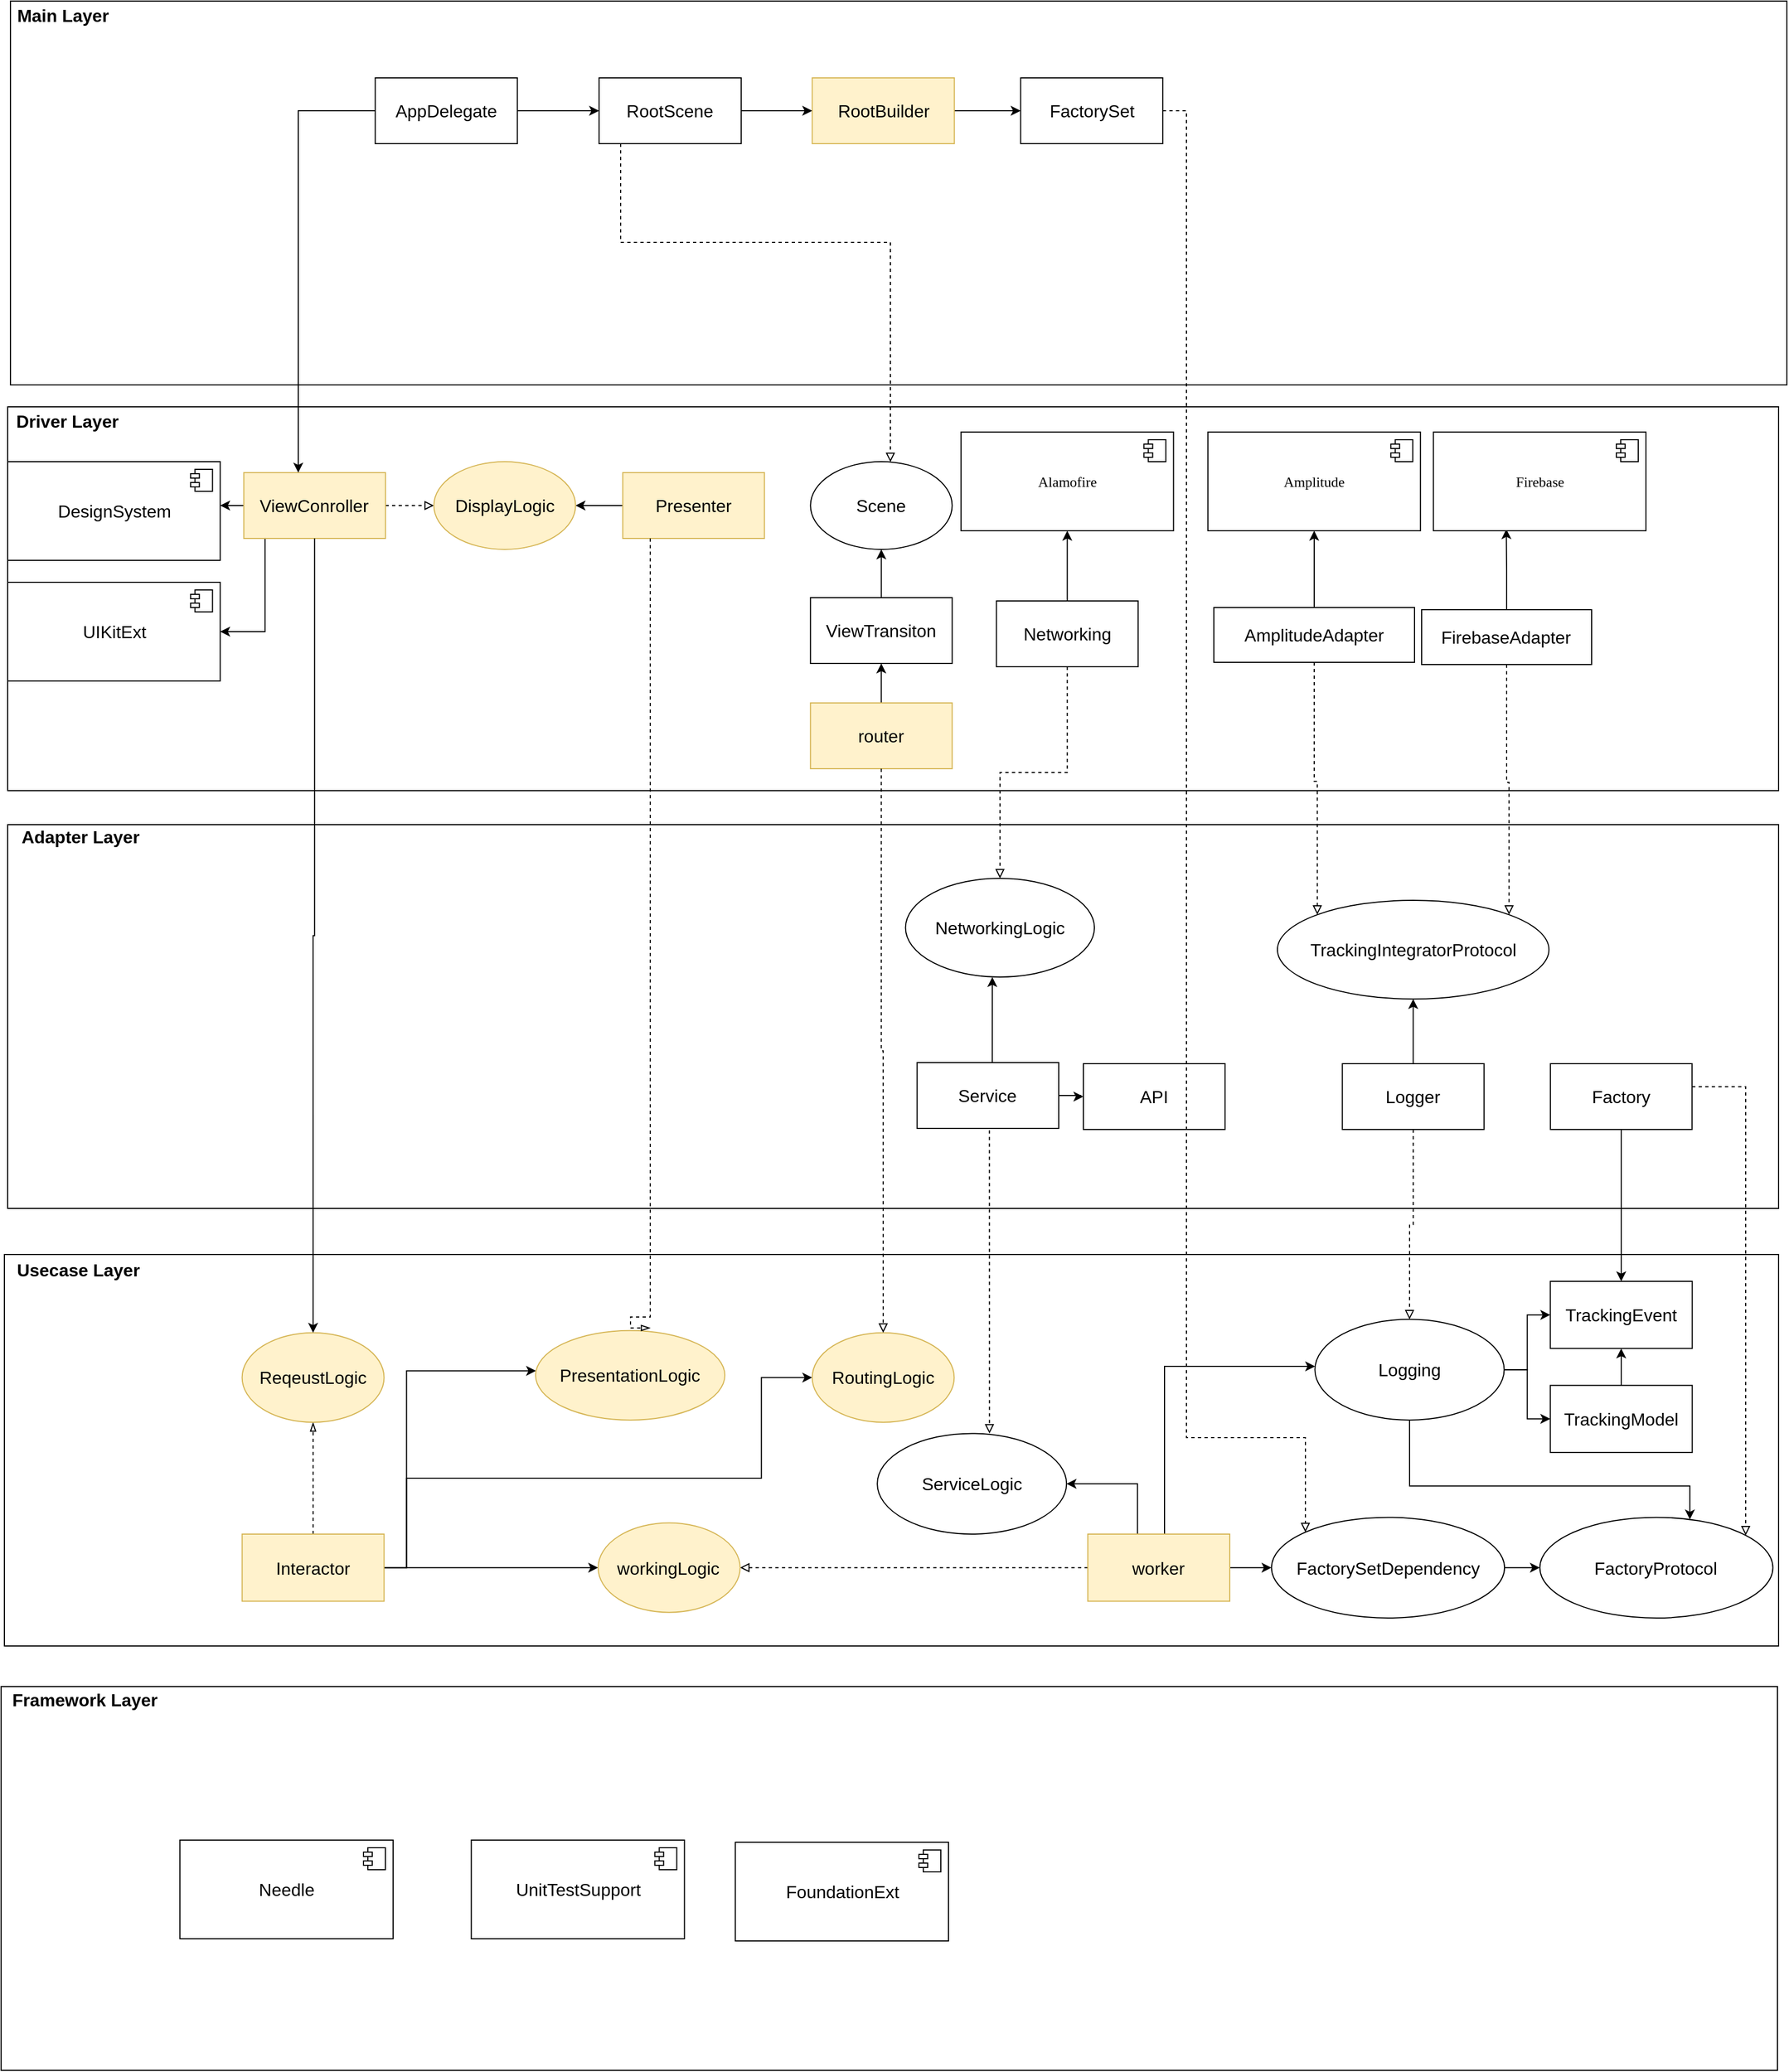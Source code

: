<mxfile version="16.5.6" type="github">
  <diagram id="tFCrA8HCY2bKQqzYrnuj" name="모듈다이어그램">
    <mxGraphModel dx="1554" dy="914" grid="1" gridSize="10" guides="1" tooltips="1" connect="1" arrows="1" fold="1" page="1" pageScale="1" pageWidth="827" pageHeight="1169" math="0" shadow="0">
      <root>
        <mxCell id="0" />
        <mxCell id="1" parent="0" />
        <mxCell id="i3G74NsptF5IXXJmGlSM-5" value="" style="group" vertex="1" connectable="0" parent="1">
          <mxGeometry x="60" y="140" width="1620" height="350" as="geometry" />
        </mxCell>
        <mxCell id="i3G74NsptF5IXXJmGlSM-3" value="" style="whiteSpace=wrap;html=1;" vertex="1" parent="i3G74NsptF5IXXJmGlSM-5">
          <mxGeometry x="7.56" width="1620" height="350" as="geometry" />
        </mxCell>
        <mxCell id="i3G74NsptF5IXXJmGlSM-4" value="Main Layer" style="text;html=1;resizable=0;autosize=1;align=center;verticalAlign=middle;points=[];fillColor=none;strokeColor=none;rounded=0;fontStyle=1;fontSize=16;" vertex="1" parent="i3G74NsptF5IXXJmGlSM-5">
          <mxGeometry x="5.4" y="3" width="100" height="20" as="geometry" />
        </mxCell>
        <mxCell id="i3G74NsptF5IXXJmGlSM-92" style="edgeStyle=orthogonalEdgeStyle;rounded=0;orthogonalLoop=1;jettySize=auto;html=1;fontSize=16;" edge="1" parent="i3G74NsptF5IXXJmGlSM-5" source="i3G74NsptF5IXXJmGlSM-25" target="i3G74NsptF5IXXJmGlSM-90">
          <mxGeometry relative="1" as="geometry" />
        </mxCell>
        <mxCell id="i3G74NsptF5IXXJmGlSM-25" value="AppDelegate" style="rounded=0;whiteSpace=wrap;html=1;fontSize=16;" vertex="1" parent="i3G74NsptF5IXXJmGlSM-5">
          <mxGeometry x="340.2" y="70" width="129.6" height="60" as="geometry" />
        </mxCell>
        <mxCell id="i3G74NsptF5IXXJmGlSM-188" style="edgeStyle=orthogonalEdgeStyle;rounded=0;orthogonalLoop=1;jettySize=auto;html=1;fontSize=16;endArrow=classic;endFill=1;" edge="1" parent="i3G74NsptF5IXXJmGlSM-5" source="i3G74NsptF5IXXJmGlSM-26" target="i3G74NsptF5IXXJmGlSM-187">
          <mxGeometry relative="1" as="geometry" />
        </mxCell>
        <mxCell id="i3G74NsptF5IXXJmGlSM-26" value="RootBuilder" style="rounded=0;whiteSpace=wrap;html=1;fontSize=16;fillColor=#fff2cc;strokeColor=#d6b656;" vertex="1" parent="i3G74NsptF5IXXJmGlSM-5">
          <mxGeometry x="738.72" y="70" width="129.6" height="60" as="geometry" />
        </mxCell>
        <mxCell id="i3G74NsptF5IXXJmGlSM-94" style="edgeStyle=orthogonalEdgeStyle;rounded=0;orthogonalLoop=1;jettySize=auto;html=1;fontSize=16;" edge="1" parent="i3G74NsptF5IXXJmGlSM-5" source="i3G74NsptF5IXXJmGlSM-90" target="i3G74NsptF5IXXJmGlSM-26">
          <mxGeometry relative="1" as="geometry" />
        </mxCell>
        <mxCell id="i3G74NsptF5IXXJmGlSM-90" value="RootScene" style="rounded=0;whiteSpace=wrap;html=1;fontSize=16;" vertex="1" parent="i3G74NsptF5IXXJmGlSM-5">
          <mxGeometry x="544.32" y="70" width="129.6" height="60" as="geometry" />
        </mxCell>
        <mxCell id="i3G74NsptF5IXXJmGlSM-187" value="FactorySet" style="rounded=0;whiteSpace=wrap;html=1;fontSize=16;" vertex="1" parent="i3G74NsptF5IXXJmGlSM-5">
          <mxGeometry x="928.8" y="70" width="129.6" height="60" as="geometry" />
        </mxCell>
        <mxCell id="i3G74NsptF5IXXJmGlSM-6" value="" style="group" vertex="1" connectable="0" parent="1">
          <mxGeometry x="59" y="1677" width="1620" height="350" as="geometry" />
        </mxCell>
        <mxCell id="i3G74NsptF5IXXJmGlSM-7" value="" style="whiteSpace=wrap;html=1;" vertex="1" parent="i3G74NsptF5IXXJmGlSM-6">
          <mxGeometry width="1620" height="350" as="geometry" />
        </mxCell>
        <mxCell id="i3G74NsptF5IXXJmGlSM-8" value="&lt;b&gt;&lt;font style=&quot;font-size: 16px&quot;&gt;Framework Layer&lt;/font&gt;&lt;/b&gt;" style="text;html=1;resizable=0;autosize=1;align=center;verticalAlign=middle;points=[];fillColor=none;strokeColor=none;rounded=0;" vertex="1" parent="i3G74NsptF5IXXJmGlSM-6">
          <mxGeometry x="1.08" y="2" width="150" height="20" as="geometry" />
        </mxCell>
        <mxCell id="i3G74NsptF5IXXJmGlSM-39" value="Needle" style="html=1;dropTarget=0;fontSize=16;" vertex="1" parent="i3G74NsptF5IXXJmGlSM-6">
          <mxGeometry x="163.08" y="140" width="194.4" height="90" as="geometry" />
        </mxCell>
        <mxCell id="i3G74NsptF5IXXJmGlSM-40" value="" style="shape=module;jettyWidth=8;jettyHeight=4;fontSize=16;" vertex="1" parent="i3G74NsptF5IXXJmGlSM-39">
          <mxGeometry x="1" width="20" height="20" relative="1" as="geometry">
            <mxPoint x="-27" y="7" as="offset" />
          </mxGeometry>
        </mxCell>
        <mxCell id="i3G74NsptF5IXXJmGlSM-41" value="UnitTestSupport" style="html=1;dropTarget=0;fontSize=16;" vertex="1" parent="i3G74NsptF5IXXJmGlSM-6">
          <mxGeometry x="428.8" y="140" width="194.4" height="90" as="geometry" />
        </mxCell>
        <mxCell id="i3G74NsptF5IXXJmGlSM-42" value="" style="shape=module;jettyWidth=8;jettyHeight=4;fontSize=16;" vertex="1" parent="i3G74NsptF5IXXJmGlSM-41">
          <mxGeometry x="1" width="20" height="20" relative="1" as="geometry">
            <mxPoint x="-27" y="7" as="offset" />
          </mxGeometry>
        </mxCell>
        <mxCell id="i3G74NsptF5IXXJmGlSM-51" value="FoundationExt" style="html=1;dropTarget=0;fontSize=16;" vertex="1" parent="i3G74NsptF5IXXJmGlSM-6">
          <mxGeometry x="669.6" y="142" width="194.4" height="90" as="geometry" />
        </mxCell>
        <mxCell id="i3G74NsptF5IXXJmGlSM-52" value="" style="shape=module;jettyWidth=8;jettyHeight=4;fontSize=16;" vertex="1" parent="i3G74NsptF5IXXJmGlSM-51">
          <mxGeometry x="1" width="20" height="20" relative="1" as="geometry">
            <mxPoint x="-27" y="7" as="offset" />
          </mxGeometry>
        </mxCell>
        <mxCell id="i3G74NsptF5IXXJmGlSM-12" value="" style="group" vertex="1" connectable="0" parent="1">
          <mxGeometry x="65" y="510" width="1615" height="350" as="geometry" />
        </mxCell>
        <mxCell id="i3G74NsptF5IXXJmGlSM-13" value="" style="whiteSpace=wrap;html=1;" vertex="1" parent="i3G74NsptF5IXXJmGlSM-12">
          <mxGeometry width="1615" height="350" as="geometry" />
        </mxCell>
        <mxCell id="i3G74NsptF5IXXJmGlSM-14" value="Driver Layer" style="text;html=1;resizable=0;autosize=1;align=center;verticalAlign=middle;points=[];fillColor=none;strokeColor=none;rounded=0;fontStyle=1;fontSize=16;" vertex="1" parent="i3G74NsptF5IXXJmGlSM-12">
          <mxGeometry x="-1.077" y="3" width="110" height="20" as="geometry" />
        </mxCell>
        <mxCell id="i3G74NsptF5IXXJmGlSM-96" style="edgeStyle=orthogonalEdgeStyle;rounded=0;orthogonalLoop=1;jettySize=auto;html=1;fontSize=16;dashed=1;endArrow=block;endFill=0;" edge="1" parent="i3G74NsptF5IXXJmGlSM-12" source="i3G74NsptF5IXXJmGlSM-27" target="i3G74NsptF5IXXJmGlSM-37">
          <mxGeometry relative="1" as="geometry" />
        </mxCell>
        <mxCell id="i3G74NsptF5IXXJmGlSM-103" style="edgeStyle=orthogonalEdgeStyle;rounded=0;orthogonalLoop=1;jettySize=auto;html=1;fontSize=16;endArrow=classic;endFill=1;" edge="1" parent="i3G74NsptF5IXXJmGlSM-12" source="i3G74NsptF5IXXJmGlSM-27" target="i3G74NsptF5IXXJmGlSM-53">
          <mxGeometry relative="1" as="geometry">
            <Array as="points">
              <mxPoint x="204.567" y="90" />
              <mxPoint x="204.567" y="90" />
            </Array>
          </mxGeometry>
        </mxCell>
        <mxCell id="i3G74NsptF5IXXJmGlSM-104" style="edgeStyle=orthogonalEdgeStyle;rounded=0;orthogonalLoop=1;jettySize=auto;html=1;exitX=0.75;exitY=1;exitDx=0;exitDy=0;entryX=1;entryY=0.5;entryDx=0;entryDy=0;fontSize=16;endArrow=classic;endFill=1;" edge="1" parent="i3G74NsptF5IXXJmGlSM-12" source="i3G74NsptF5IXXJmGlSM-27" target="i3G74NsptF5IXXJmGlSM-88">
          <mxGeometry relative="1" as="geometry">
            <Array as="points">
              <mxPoint x="234.713" y="120" />
              <mxPoint x="234.713" y="205" />
            </Array>
          </mxGeometry>
        </mxCell>
        <mxCell id="i3G74NsptF5IXXJmGlSM-27" value="ViewConroller" style="rounded=0;whiteSpace=wrap;html=1;fontSize=16;fillColor=#fff2cc;strokeColor=#d6b656;" vertex="1" parent="i3G74NsptF5IXXJmGlSM-12">
          <mxGeometry x="215.333" y="60" width="129.2" height="60" as="geometry" />
        </mxCell>
        <mxCell id="i3G74NsptF5IXXJmGlSM-98" style="edgeStyle=orthogonalEdgeStyle;rounded=0;orthogonalLoop=1;jettySize=auto;html=1;fontSize=16;endArrow=classic;endFill=1;" edge="1" parent="i3G74NsptF5IXXJmGlSM-12" source="i3G74NsptF5IXXJmGlSM-28" target="i3G74NsptF5IXXJmGlSM-37">
          <mxGeometry relative="1" as="geometry" />
        </mxCell>
        <mxCell id="i3G74NsptF5IXXJmGlSM-28" value="Presenter" style="rounded=0;whiteSpace=wrap;html=1;fontSize=16;fillColor=#fff2cc;strokeColor=#d6b656;" vertex="1" parent="i3G74NsptF5IXXJmGlSM-12">
          <mxGeometry x="560.943" y="60" width="129.2" height="60" as="geometry" />
        </mxCell>
        <mxCell id="i3G74NsptF5IXXJmGlSM-101" style="edgeStyle=orthogonalEdgeStyle;rounded=0;orthogonalLoop=1;jettySize=auto;html=1;fontSize=16;endArrow=classic;endFill=1;" edge="1" parent="i3G74NsptF5IXXJmGlSM-12" source="i3G74NsptF5IXXJmGlSM-29" target="i3G74NsptF5IXXJmGlSM-30">
          <mxGeometry relative="1" as="geometry" />
        </mxCell>
        <mxCell id="i3G74NsptF5IXXJmGlSM-29" value="router" style="rounded=0;whiteSpace=wrap;html=1;fontSize=16;fillColor=#fff2cc;strokeColor=#d6b656;" vertex="1" parent="i3G74NsptF5IXXJmGlSM-12">
          <mxGeometry x="732.133" y="270" width="129.2" height="60" as="geometry" />
        </mxCell>
        <mxCell id="i3G74NsptF5IXXJmGlSM-102" style="edgeStyle=orthogonalEdgeStyle;rounded=0;orthogonalLoop=1;jettySize=auto;html=1;fontSize=16;endArrow=classic;endFill=1;" edge="1" parent="i3G74NsptF5IXXJmGlSM-12" source="i3G74NsptF5IXXJmGlSM-30" target="i3G74NsptF5IXXJmGlSM-31">
          <mxGeometry relative="1" as="geometry" />
        </mxCell>
        <mxCell id="i3G74NsptF5IXXJmGlSM-30" value="ViewTransiton" style="rounded=0;whiteSpace=wrap;html=1;fontSize=16;" vertex="1" parent="i3G74NsptF5IXXJmGlSM-12">
          <mxGeometry x="732.133" y="174" width="129.2" height="60" as="geometry" />
        </mxCell>
        <mxCell id="i3G74NsptF5IXXJmGlSM-31" value="Scene" style="ellipse;whiteSpace=wrap;html=1;fontSize=16;" vertex="1" parent="i3G74NsptF5IXXJmGlSM-12">
          <mxGeometry x="732.133" y="50" width="129.2" height="80" as="geometry" />
        </mxCell>
        <mxCell id="i3G74NsptF5IXXJmGlSM-37" value="DisplayLogic" style="ellipse;whiteSpace=wrap;html=1;fontSize=16;fillColor=#fff2cc;strokeColor=#d6b656;" vertex="1" parent="i3G74NsptF5IXXJmGlSM-12">
          <mxGeometry x="388.677" y="50" width="129.2" height="80" as="geometry" />
        </mxCell>
        <mxCell id="i3G74NsptF5IXXJmGlSM-53" value="DesignSystem" style="html=1;dropTarget=0;fontSize=16;" vertex="1" parent="i3G74NsptF5IXXJmGlSM-12">
          <mxGeometry y="50" width="193.8" height="90" as="geometry" />
        </mxCell>
        <mxCell id="i3G74NsptF5IXXJmGlSM-54" value="" style="shape=module;jettyWidth=8;jettyHeight=4;fontSize=16;" vertex="1" parent="i3G74NsptF5IXXJmGlSM-53">
          <mxGeometry x="1" width="20" height="20" relative="1" as="geometry">
            <mxPoint x="-27" y="7" as="offset" />
          </mxGeometry>
        </mxCell>
        <mxCell id="i3G74NsptF5IXXJmGlSM-145" value="" style="edgeStyle=orthogonalEdgeStyle;rounded=0;orthogonalLoop=1;jettySize=auto;html=1;fontSize=16;endArrow=classic;endFill=1;" edge="1" parent="i3G74NsptF5IXXJmGlSM-12" source="i3G74NsptF5IXXJmGlSM-55" target="i3G74NsptF5IXXJmGlSM-140">
          <mxGeometry relative="1" as="geometry" />
        </mxCell>
        <mxCell id="i3G74NsptF5IXXJmGlSM-55" value="AmplitudeAdapter" style="rounded=0;whiteSpace=wrap;html=1;fontSize=16;" vertex="1" parent="i3G74NsptF5IXXJmGlSM-12">
          <mxGeometry x="1099.97" y="183" width="183.033" height="50" as="geometry" />
        </mxCell>
        <mxCell id="i3G74NsptF5IXXJmGlSM-148" style="edgeStyle=orthogonalEdgeStyle;rounded=0;orthogonalLoop=1;jettySize=auto;html=1;entryX=0.343;entryY=0.984;entryDx=0;entryDy=0;entryPerimeter=0;fontSize=16;endArrow=classic;endFill=1;" edge="1" parent="i3G74NsptF5IXXJmGlSM-12" source="i3G74NsptF5IXXJmGlSM-56" target="i3G74NsptF5IXXJmGlSM-142">
          <mxGeometry relative="1" as="geometry" />
        </mxCell>
        <mxCell id="i3G74NsptF5IXXJmGlSM-56" value="FirebaseAdapter" style="rounded=0;whiteSpace=wrap;html=1;fontSize=16;" vertex="1" parent="i3G74NsptF5IXXJmGlSM-12">
          <mxGeometry x="1289.463" y="185" width="155.04" height="50" as="geometry" />
        </mxCell>
        <mxCell id="i3G74NsptF5IXXJmGlSM-88" value="UIKitExt" style="html=1;dropTarget=0;fontSize=16;" vertex="1" parent="i3G74NsptF5IXXJmGlSM-12">
          <mxGeometry y="160" width="193.8" height="90" as="geometry" />
        </mxCell>
        <mxCell id="i3G74NsptF5IXXJmGlSM-89" value="" style="shape=module;jettyWidth=8;jettyHeight=4;fontSize=16;" vertex="1" parent="i3G74NsptF5IXXJmGlSM-88">
          <mxGeometry x="1" width="20" height="20" relative="1" as="geometry">
            <mxPoint x="-27" y="7" as="offset" />
          </mxGeometry>
        </mxCell>
        <mxCell id="i3G74NsptF5IXXJmGlSM-140" value="&lt;p class=&quot;p1&quot; style=&quot;margin: 0px ; font-stretch: normal ; font-size: 13px ; line-height: normal ; font-family: &amp;#34;menlo&amp;#34; ; background-color: rgb(255 , 255 , 255)&quot;&gt;Amplitude&lt;/p&gt;" style="html=1;dropTarget=0;fontSize=16;" vertex="1" parent="i3G74NsptF5IXXJmGlSM-12">
          <mxGeometry x="1094.587" y="23" width="193.8" height="90" as="geometry" />
        </mxCell>
        <mxCell id="i3G74NsptF5IXXJmGlSM-141" value="" style="shape=module;jettyWidth=8;jettyHeight=4;fontSize=16;" vertex="1" parent="i3G74NsptF5IXXJmGlSM-140">
          <mxGeometry x="1" width="20" height="20" relative="1" as="geometry">
            <mxPoint x="-27" y="7" as="offset" />
          </mxGeometry>
        </mxCell>
        <mxCell id="i3G74NsptF5IXXJmGlSM-142" value="&lt;p class=&quot;p1&quot; style=&quot;margin: 0px ; font-stretch: normal ; font-size: 13px ; line-height: normal ; font-family: &amp;#34;menlo&amp;#34; ; background-color: rgb(255 , 255 , 255)&quot;&gt;Firebase&lt;/p&gt;" style="html=1;dropTarget=0;fontSize=16;" vertex="1" parent="i3G74NsptF5IXXJmGlSM-12">
          <mxGeometry x="1300.23" y="23" width="193.8" height="90" as="geometry" />
        </mxCell>
        <mxCell id="i3G74NsptF5IXXJmGlSM-143" value="" style="shape=module;jettyWidth=8;jettyHeight=4;fontSize=16;" vertex="1" parent="i3G74NsptF5IXXJmGlSM-142">
          <mxGeometry x="1" width="20" height="20" relative="1" as="geometry">
            <mxPoint x="-27" y="7" as="offset" />
          </mxGeometry>
        </mxCell>
        <mxCell id="i3G74NsptF5IXXJmGlSM-205" style="edgeStyle=orthogonalEdgeStyle;rounded=0;orthogonalLoop=1;jettySize=auto;html=1;fontSize=16;endArrow=classic;endFill=1;" edge="1" parent="i3G74NsptF5IXXJmGlSM-12" source="i3G74NsptF5IXXJmGlSM-201" target="i3G74NsptF5IXXJmGlSM-203">
          <mxGeometry relative="1" as="geometry" />
        </mxCell>
        <mxCell id="i3G74NsptF5IXXJmGlSM-201" value="Networking" style="rounded=0;whiteSpace=wrap;html=1;fontSize=16;" vertex="1" parent="i3G74NsptF5IXXJmGlSM-12">
          <mxGeometry x="901.71" y="177" width="129.2" height="60" as="geometry" />
        </mxCell>
        <mxCell id="i3G74NsptF5IXXJmGlSM-203" value="&lt;p class=&quot;p1&quot; style=&quot;margin: 0px ; font-stretch: normal ; font-size: 13px ; line-height: normal ; font-family: &amp;#34;menlo&amp;#34; ; background-color: rgb(255 , 255 , 255)&quot;&gt;Alamofire&lt;/p&gt;" style="html=1;dropTarget=0;fontSize=16;" vertex="1" parent="i3G74NsptF5IXXJmGlSM-12">
          <mxGeometry x="869.41" y="23" width="193.8" height="90" as="geometry" />
        </mxCell>
        <mxCell id="i3G74NsptF5IXXJmGlSM-204" value="" style="shape=module;jettyWidth=8;jettyHeight=4;fontSize=16;" vertex="1" parent="i3G74NsptF5IXXJmGlSM-203">
          <mxGeometry x="1" width="20" height="20" relative="1" as="geometry">
            <mxPoint x="-27" y="7" as="offset" />
          </mxGeometry>
        </mxCell>
        <mxCell id="i3G74NsptF5IXXJmGlSM-18" value="" style="group;dashed=1;" vertex="1" connectable="0" parent="1">
          <mxGeometry x="72" y="890" width="1615" height="350" as="geometry" />
        </mxCell>
        <mxCell id="i3G74NsptF5IXXJmGlSM-19" value="" style="whiteSpace=wrap;html=1;" vertex="1" parent="i3G74NsptF5IXXJmGlSM-18">
          <mxGeometry x="-7" y="1" width="1615" height="350" as="geometry" />
        </mxCell>
        <mxCell id="i3G74NsptF5IXXJmGlSM-20" value="Adapter Layer" style="text;html=1;resizable=0;autosize=1;align=center;verticalAlign=middle;points=[];fillColor=none;strokeColor=none;rounded=0;fontStyle=1;fontSize=16;" vertex="1" parent="i3G74NsptF5IXXJmGlSM-18">
          <mxGeometry x="-1.077" y="2" width="120" height="20" as="geometry" />
        </mxCell>
        <mxCell id="i3G74NsptF5IXXJmGlSM-71" value="TrackingIntegratorProtocol" style="ellipse;whiteSpace=wrap;html=1;fontSize=16;" vertex="1" parent="i3G74NsptF5IXXJmGlSM-18">
          <mxGeometry x="1150.957" y="70" width="247.633" height="90" as="geometry" />
        </mxCell>
        <mxCell id="i3G74NsptF5IXXJmGlSM-135" style="edgeStyle=orthogonalEdgeStyle;rounded=0;orthogonalLoop=1;jettySize=auto;html=1;fontSize=16;endArrow=classic;endFill=1;" edge="1" parent="i3G74NsptF5IXXJmGlSM-18" source="i3G74NsptF5IXXJmGlSM-57" target="i3G74NsptF5IXXJmGlSM-71">
          <mxGeometry relative="1" as="geometry" />
        </mxCell>
        <mxCell id="i3G74NsptF5IXXJmGlSM-57" value="Logger" style="rounded=0;whiteSpace=wrap;html=1;fontSize=16;" vertex="1" parent="i3G74NsptF5IXXJmGlSM-18">
          <mxGeometry x="1210.173" y="219" width="129.2" height="60" as="geometry" />
        </mxCell>
        <mxCell id="i3G74NsptF5IXXJmGlSM-177" value="Factory" style="rounded=0;whiteSpace=wrap;html=1;fontSize=16;" vertex="1" parent="i3G74NsptF5IXXJmGlSM-18">
          <mxGeometry x="1399.897" y="219" width="129.2" height="60" as="geometry" />
        </mxCell>
        <mxCell id="i3G74NsptF5IXXJmGlSM-200" value="" style="edgeStyle=orthogonalEdgeStyle;rounded=0;orthogonalLoop=1;jettySize=auto;html=1;fontSize=16;endArrow=classic;endFill=1;" edge="1" parent="i3G74NsptF5IXXJmGlSM-18">
          <mxGeometry relative="1" as="geometry">
            <mxPoint x="879.9" y="218" as="sourcePoint" />
            <mxPoint x="890.94" y="140" as="targetPoint" />
            <Array as="points">
              <mxPoint x="891" y="218" />
            </Array>
          </mxGeometry>
        </mxCell>
        <mxCell id="i3G74NsptF5IXXJmGlSM-210" value="" style="edgeStyle=orthogonalEdgeStyle;rounded=0;orthogonalLoop=1;jettySize=auto;html=1;fontSize=16;endArrow=classic;endFill=1;" edge="1" parent="i3G74NsptF5IXXJmGlSM-18" source="i3G74NsptF5IXXJmGlSM-193" target="i3G74NsptF5IXXJmGlSM-206">
          <mxGeometry relative="1" as="geometry" />
        </mxCell>
        <mxCell id="i3G74NsptF5IXXJmGlSM-193" value="Service" style="rounded=0;whiteSpace=wrap;html=1;fontSize=16;" vertex="1" parent="i3G74NsptF5IXXJmGlSM-18">
          <mxGeometry x="822.34" y="218" width="129.2" height="60" as="geometry" />
        </mxCell>
        <mxCell id="i3G74NsptF5IXXJmGlSM-199" value="NetworkingLogic" style="ellipse;whiteSpace=wrap;html=1;fontSize=16;" vertex="1" parent="i3G74NsptF5IXXJmGlSM-18">
          <mxGeometry x="811.807" y="50" width="172.267" height="90" as="geometry" />
        </mxCell>
        <mxCell id="i3G74NsptF5IXXJmGlSM-206" value="API" style="rounded=0;whiteSpace=wrap;html=1;fontSize=16;" vertex="1" parent="i3G74NsptF5IXXJmGlSM-18">
          <mxGeometry x="974" y="219" width="129.2" height="60" as="geometry" />
        </mxCell>
        <mxCell id="i3G74NsptF5IXXJmGlSM-21" value="" style="group" vertex="1" connectable="0" parent="1">
          <mxGeometry x="62" y="1283" width="1618" height="357" as="geometry" />
        </mxCell>
        <mxCell id="i3G74NsptF5IXXJmGlSM-22" value="" style="whiteSpace=wrap;html=1;" vertex="1" parent="i3G74NsptF5IXXJmGlSM-21">
          <mxGeometry width="1618.0" height="357" as="geometry" />
        </mxCell>
        <mxCell id="i3G74NsptF5IXXJmGlSM-23" value="&lt;b&gt;&lt;font style=&quot;font-size: 16px&quot;&gt;Usecase Layer&lt;/font&gt;&lt;/b&gt;" style="text;html=1;resizable=0;autosize=1;align=center;verticalAlign=middle;points=[];fillColor=none;strokeColor=none;rounded=0;" vertex="1" parent="i3G74NsptF5IXXJmGlSM-21">
          <mxGeometry x="1.606" y="4.08" width="130" height="20" as="geometry" />
        </mxCell>
        <mxCell id="i3G74NsptF5IXXJmGlSM-107" style="edgeStyle=orthogonalEdgeStyle;rounded=0;orthogonalLoop=1;jettySize=auto;html=1;dashed=1;fontSize=16;endArrow=blockThin;endFill=0;" edge="1" parent="i3G74NsptF5IXXJmGlSM-21" source="i3G74NsptF5IXXJmGlSM-32" target="i3G74NsptF5IXXJmGlSM-36">
          <mxGeometry relative="1" as="geometry" />
        </mxCell>
        <mxCell id="i3G74NsptF5IXXJmGlSM-108" style="edgeStyle=orthogonalEdgeStyle;rounded=0;orthogonalLoop=1;jettySize=auto;html=1;fontSize=16;endArrow=classic;endFill=1;" edge="1" parent="i3G74NsptF5IXXJmGlSM-21" source="i3G74NsptF5IXXJmGlSM-32" target="i3G74NsptF5IXXJmGlSM-35">
          <mxGeometry relative="1" as="geometry">
            <Array as="points">
              <mxPoint x="366.747" y="285.6" />
              <mxPoint x="366.747" y="106.08" />
            </Array>
          </mxGeometry>
        </mxCell>
        <mxCell id="i3G74NsptF5IXXJmGlSM-109" style="edgeStyle=orthogonalEdgeStyle;rounded=0;orthogonalLoop=1;jettySize=auto;html=1;entryX=0;entryY=0.5;entryDx=0;entryDy=0;fontSize=16;endArrow=classic;endFill=1;" edge="1" parent="i3G74NsptF5IXXJmGlSM-21" source="i3G74NsptF5IXXJmGlSM-32" target="i3G74NsptF5IXXJmGlSM-34">
          <mxGeometry relative="1" as="geometry" />
        </mxCell>
        <mxCell id="i3G74NsptF5IXXJmGlSM-128" style="edgeStyle=orthogonalEdgeStyle;rounded=0;orthogonalLoop=1;jettySize=auto;html=1;fontSize=16;endArrow=classic;endFill=1;" edge="1" parent="i3G74NsptF5IXXJmGlSM-21" source="i3G74NsptF5IXXJmGlSM-32" target="i3G74NsptF5IXXJmGlSM-126">
          <mxGeometry relative="1" as="geometry">
            <Array as="points">
              <mxPoint x="366.747" y="285.6" />
              <mxPoint x="366.747" y="204" />
              <mxPoint x="690.347" y="204" />
              <mxPoint x="690.347" y="112.2" />
            </Array>
          </mxGeometry>
        </mxCell>
        <mxCell id="i3G74NsptF5IXXJmGlSM-32" value="Interactor" style="rounded=0;whiteSpace=wrap;html=1;fontSize=16;fillColor=#fff2cc;strokeColor=#d6b656;" vertex="1" parent="i3G74NsptF5IXXJmGlSM-21">
          <mxGeometry x="216.812" y="255" width="129.44" height="61.2" as="geometry" />
        </mxCell>
        <mxCell id="i3G74NsptF5IXXJmGlSM-110" style="edgeStyle=orthogonalEdgeStyle;rounded=0;orthogonalLoop=1;jettySize=auto;html=1;fontSize=16;endArrow=block;endFill=0;dashed=1;" edge="1" parent="i3G74NsptF5IXXJmGlSM-21" source="i3G74NsptF5IXXJmGlSM-33" target="i3G74NsptF5IXXJmGlSM-34">
          <mxGeometry relative="1" as="geometry" />
        </mxCell>
        <mxCell id="i3G74NsptF5IXXJmGlSM-129" style="edgeStyle=orthogonalEdgeStyle;rounded=0;orthogonalLoop=1;jettySize=auto;html=1;fontSize=16;endArrow=classic;endFill=1;" edge="1" parent="i3G74NsptF5IXXJmGlSM-21" source="i3G74NsptF5IXXJmGlSM-33" target="i3G74NsptF5IXXJmGlSM-72">
          <mxGeometry relative="1" as="geometry">
            <Array as="points">
              <mxPoint x="1058" y="102" />
            </Array>
          </mxGeometry>
        </mxCell>
        <mxCell id="i3G74NsptF5IXXJmGlSM-173" style="edgeStyle=orthogonalEdgeStyle;rounded=0;orthogonalLoop=1;jettySize=auto;html=1;fontSize=16;endArrow=classic;endFill=1;" edge="1" parent="i3G74NsptF5IXXJmGlSM-21" source="i3G74NsptF5IXXJmGlSM-33" target="i3G74NsptF5IXXJmGlSM-171">
          <mxGeometry relative="1" as="geometry" />
        </mxCell>
        <mxCell id="i3G74NsptF5IXXJmGlSM-192" style="edgeStyle=orthogonalEdgeStyle;rounded=0;orthogonalLoop=1;jettySize=auto;html=1;fontSize=16;endArrow=classic;endFill=1;" edge="1" parent="i3G74NsptF5IXXJmGlSM-21" source="i3G74NsptF5IXXJmGlSM-33" target="i3G74NsptF5IXXJmGlSM-191">
          <mxGeometry relative="1" as="geometry">
            <Array as="points">
              <mxPoint x="1033.363" y="209.1" />
            </Array>
          </mxGeometry>
        </mxCell>
        <mxCell id="i3G74NsptF5IXXJmGlSM-33" value="worker" style="rounded=0;whiteSpace=wrap;html=1;fontSize=16;fillColor=#fff2cc;strokeColor=#d6b656;" vertex="1" parent="i3G74NsptF5IXXJmGlSM-21">
          <mxGeometry x="988.059" y="255" width="129.44" height="61.2" as="geometry" />
        </mxCell>
        <mxCell id="i3G74NsptF5IXXJmGlSM-34" value="workingLogic" style="ellipse;whiteSpace=wrap;html=1;fontSize=16;fillColor=#fff2cc;strokeColor=#d6b656;" vertex="1" parent="i3G74NsptF5IXXJmGlSM-21">
          <mxGeometry x="541.491" y="244.8" width="129.44" height="81.6" as="geometry" />
        </mxCell>
        <mxCell id="i3G74NsptF5IXXJmGlSM-35" value="PresentationLogic" style="ellipse;whiteSpace=wrap;html=1;fontSize=16;fillColor=#fff2cc;strokeColor=#d6b656;" vertex="1" parent="i3G74NsptF5IXXJmGlSM-21">
          <mxGeometry x="484.444" y="69.36" width="172.587" height="81.6" as="geometry" />
        </mxCell>
        <mxCell id="i3G74NsptF5IXXJmGlSM-36" value="ReqeustLogic" style="ellipse;whiteSpace=wrap;html=1;fontSize=16;fillColor=#fff2cc;strokeColor=#d6b656;" vertex="1" parent="i3G74NsptF5IXXJmGlSM-21">
          <mxGeometry x="216.812" y="71.4" width="129.44" height="81.6" as="geometry" />
        </mxCell>
        <mxCell id="i3G74NsptF5IXXJmGlSM-131" style="edgeStyle=orthogonalEdgeStyle;rounded=0;orthogonalLoop=1;jettySize=auto;html=1;fontSize=16;endArrow=classic;endFill=1;" edge="1" parent="i3G74NsptF5IXXJmGlSM-21" source="i3G74NsptF5IXXJmGlSM-72" target="i3G74NsptF5IXXJmGlSM-73">
          <mxGeometry relative="1" as="geometry" />
        </mxCell>
        <mxCell id="i3G74NsptF5IXXJmGlSM-133" style="edgeStyle=orthogonalEdgeStyle;rounded=0;orthogonalLoop=1;jettySize=auto;html=1;fontSize=16;endArrow=classic;endFill=1;" edge="1" parent="i3G74NsptF5IXXJmGlSM-21" source="i3G74NsptF5IXXJmGlSM-72" target="i3G74NsptF5IXXJmGlSM-74">
          <mxGeometry relative="1" as="geometry" />
        </mxCell>
        <mxCell id="i3G74NsptF5IXXJmGlSM-176" style="edgeStyle=orthogonalEdgeStyle;rounded=0;orthogonalLoop=1;jettySize=auto;html=1;fontSize=16;endArrow=classic;endFill=1;" edge="1" parent="i3G74NsptF5IXXJmGlSM-21" source="i3G74NsptF5IXXJmGlSM-72" target="i3G74NsptF5IXXJmGlSM-172">
          <mxGeometry relative="1" as="geometry">
            <Array as="points">
              <mxPoint x="1281.456" y="211.14" />
              <mxPoint x="1537.1" y="211.14" />
            </Array>
          </mxGeometry>
        </mxCell>
        <mxCell id="i3G74NsptF5IXXJmGlSM-72" value="Logging" style="ellipse;whiteSpace=wrap;html=1;fontSize=16;" vertex="1" parent="i3G74NsptF5IXXJmGlSM-21">
          <mxGeometry x="1195.163" y="59.16" width="172.587" height="91.8" as="geometry" />
        </mxCell>
        <mxCell id="i3G74NsptF5IXXJmGlSM-73" value="TrackingEvent" style="rounded=0;whiteSpace=wrap;html=1;fontSize=16;" vertex="1" parent="i3G74NsptF5IXXJmGlSM-21">
          <mxGeometry x="1409.817" y="24.48" width="129.44" height="61.2" as="geometry" />
        </mxCell>
        <mxCell id="i3G74NsptF5IXXJmGlSM-134" value="" style="edgeStyle=orthogonalEdgeStyle;rounded=0;orthogonalLoop=1;jettySize=auto;html=1;fontSize=16;endArrow=classic;endFill=1;" edge="1" parent="i3G74NsptF5IXXJmGlSM-21" source="i3G74NsptF5IXXJmGlSM-74" target="i3G74NsptF5IXXJmGlSM-73">
          <mxGeometry relative="1" as="geometry" />
        </mxCell>
        <mxCell id="i3G74NsptF5IXXJmGlSM-74" value="TrackingModel" style="rounded=0;whiteSpace=wrap;html=1;fontSize=16;" vertex="1" parent="i3G74NsptF5IXXJmGlSM-21">
          <mxGeometry x="1409.817" y="119.34" width="129.44" height="61.2" as="geometry" />
        </mxCell>
        <mxCell id="i3G74NsptF5IXXJmGlSM-126" value="RoutingLogic" style="ellipse;whiteSpace=wrap;html=1;fontSize=16;fillColor=#fff2cc;strokeColor=#d6b656;" vertex="1" parent="i3G74NsptF5IXXJmGlSM-21">
          <mxGeometry x="736.729" y="71.4" width="129.44" height="81.6" as="geometry" />
        </mxCell>
        <mxCell id="i3G74NsptF5IXXJmGlSM-174" style="edgeStyle=orthogonalEdgeStyle;rounded=0;orthogonalLoop=1;jettySize=auto;html=1;entryX=0;entryY=0.5;entryDx=0;entryDy=0;fontSize=16;endArrow=classic;endFill=1;" edge="1" parent="i3G74NsptF5IXXJmGlSM-21" source="i3G74NsptF5IXXJmGlSM-171" target="i3G74NsptF5IXXJmGlSM-172">
          <mxGeometry relative="1" as="geometry" />
        </mxCell>
        <mxCell id="i3G74NsptF5IXXJmGlSM-171" value="FactorySetDependency" style="ellipse;whiteSpace=wrap;html=1;fontSize=16;" vertex="1" parent="i3G74NsptF5IXXJmGlSM-21">
          <mxGeometry x="1155.589" y="239.7" width="212.497" height="91.8" as="geometry" />
        </mxCell>
        <mxCell id="i3G74NsptF5IXXJmGlSM-172" value="FactoryProtocol" style="ellipse;whiteSpace=wrap;html=1;fontSize=16;" vertex="1" parent="i3G74NsptF5IXXJmGlSM-21">
          <mxGeometry x="1400.312" y="239.7" width="212.497" height="91.8" as="geometry" />
        </mxCell>
        <mxCell id="i3G74NsptF5IXXJmGlSM-191" value="ServiceLogic" style="ellipse;whiteSpace=wrap;html=1;fontSize=16;" vertex="1" parent="i3G74NsptF5IXXJmGlSM-21">
          <mxGeometry x="796.056" y="163.2" width="172.587" height="91.8" as="geometry" />
        </mxCell>
        <mxCell id="i3G74NsptF5IXXJmGlSM-95" style="edgeStyle=orthogonalEdgeStyle;rounded=0;orthogonalLoop=1;jettySize=auto;html=1;fontSize=16;" edge="1" parent="1" source="i3G74NsptF5IXXJmGlSM-25" target="i3G74NsptF5IXXJmGlSM-27">
          <mxGeometry relative="1" as="geometry">
            <Array as="points">
              <mxPoint x="330" y="240" />
            </Array>
          </mxGeometry>
        </mxCell>
        <mxCell id="i3G74NsptF5IXXJmGlSM-100" style="edgeStyle=orthogonalEdgeStyle;rounded=0;orthogonalLoop=1;jettySize=auto;html=1;fontSize=16;endArrow=block;endFill=0;dashed=1;" edge="1" parent="1" source="i3G74NsptF5IXXJmGlSM-90" target="i3G74NsptF5IXXJmGlSM-31">
          <mxGeometry relative="1" as="geometry">
            <Array as="points">
              <mxPoint x="624" y="360" />
              <mxPoint x="870" y="360" />
            </Array>
          </mxGeometry>
        </mxCell>
        <mxCell id="i3G74NsptF5IXXJmGlSM-105" style="edgeStyle=orthogonalEdgeStyle;rounded=0;orthogonalLoop=1;jettySize=auto;html=1;fontSize=16;endArrow=blockThin;endFill=0;dashed=1;" edge="1" parent="1" source="i3G74NsptF5IXXJmGlSM-28">
          <mxGeometry relative="1" as="geometry">
            <mxPoint x="651" y="1350" as="targetPoint" />
            <Array as="points">
              <mxPoint x="651" y="1340" />
              <mxPoint x="633" y="1340" />
            </Array>
          </mxGeometry>
        </mxCell>
        <mxCell id="i3G74NsptF5IXXJmGlSM-106" style="edgeStyle=orthogonalEdgeStyle;rounded=0;orthogonalLoop=1;jettySize=auto;html=1;fontSize=16;endArrow=classic;endFill=1;" edge="1" parent="1" source="i3G74NsptF5IXXJmGlSM-27" target="i3G74NsptF5IXXJmGlSM-36">
          <mxGeometry relative="1" as="geometry" />
        </mxCell>
        <mxCell id="i3G74NsptF5IXXJmGlSM-127" style="edgeStyle=orthogonalEdgeStyle;rounded=0;orthogonalLoop=1;jettySize=auto;html=1;dashed=1;fontSize=16;endArrow=block;endFill=0;" edge="1" parent="1" source="i3G74NsptF5IXXJmGlSM-29" target="i3G74NsptF5IXXJmGlSM-126">
          <mxGeometry relative="1" as="geometry" />
        </mxCell>
        <mxCell id="i3G74NsptF5IXXJmGlSM-132" style="edgeStyle=orthogonalEdgeStyle;rounded=0;orthogonalLoop=1;jettySize=auto;html=1;fontSize=16;endArrow=block;endFill=0;dashed=1;" edge="1" parent="1" source="i3G74NsptF5IXXJmGlSM-57" target="i3G74NsptF5IXXJmGlSM-72">
          <mxGeometry relative="1" as="geometry" />
        </mxCell>
        <mxCell id="i3G74NsptF5IXXJmGlSM-136" style="edgeStyle=orthogonalEdgeStyle;rounded=0;orthogonalLoop=1;jettySize=auto;html=1;fontSize=16;endArrow=block;endFill=0;entryX=0;entryY=0;entryDx=0;entryDy=0;dashed=1;" edge="1" parent="1" source="i3G74NsptF5IXXJmGlSM-55" target="i3G74NsptF5IXXJmGlSM-71">
          <mxGeometry relative="1" as="geometry" />
        </mxCell>
        <mxCell id="i3G74NsptF5IXXJmGlSM-137" style="edgeStyle=orthogonalEdgeStyle;rounded=0;orthogonalLoop=1;jettySize=auto;html=1;entryX=1;entryY=0;entryDx=0;entryDy=0;fontSize=16;endArrow=block;endFill=0;dashed=1;" edge="1" parent="1" source="i3G74NsptF5IXXJmGlSM-56" target="i3G74NsptF5IXXJmGlSM-71">
          <mxGeometry relative="1" as="geometry" />
        </mxCell>
        <mxCell id="i3G74NsptF5IXXJmGlSM-178" style="edgeStyle=orthogonalEdgeStyle;rounded=0;orthogonalLoop=1;jettySize=auto;html=1;fontSize=16;endArrow=block;endFill=0;dashed=1;" edge="1" parent="1" source="i3G74NsptF5IXXJmGlSM-177" target="i3G74NsptF5IXXJmGlSM-172">
          <mxGeometry relative="1" as="geometry">
            <mxPoint x="1650" y="1500" as="targetPoint" />
            <Array as="points">
              <mxPoint x="1650" y="1130" />
            </Array>
          </mxGeometry>
        </mxCell>
        <mxCell id="i3G74NsptF5IXXJmGlSM-189" style="edgeStyle=orthogonalEdgeStyle;rounded=0;orthogonalLoop=1;jettySize=auto;html=1;fontSize=16;endArrow=block;endFill=0;entryX=0;entryY=0;entryDx=0;entryDy=0;dashed=1;" edge="1" parent="1" source="i3G74NsptF5IXXJmGlSM-187" target="i3G74NsptF5IXXJmGlSM-171">
          <mxGeometry relative="1" as="geometry">
            <Array as="points">
              <mxPoint x="1140" y="240" />
              <mxPoint x="1140" y="1450" />
              <mxPoint x="1248" y="1450" />
            </Array>
          </mxGeometry>
        </mxCell>
        <mxCell id="i3G74NsptF5IXXJmGlSM-190" style="edgeStyle=orthogonalEdgeStyle;rounded=0;orthogonalLoop=1;jettySize=auto;html=1;fontSize=16;endArrow=classic;endFill=1;" edge="1" parent="1" source="i3G74NsptF5IXXJmGlSM-177" target="i3G74NsptF5IXXJmGlSM-73">
          <mxGeometry relative="1" as="geometry" />
        </mxCell>
        <mxCell id="i3G74NsptF5IXXJmGlSM-198" style="edgeStyle=orthogonalEdgeStyle;rounded=0;orthogonalLoop=1;jettySize=auto;html=1;dashed=1;fontSize=16;endArrow=block;endFill=0;entryX=0.5;entryY=0;entryDx=0;entryDy=0;" edge="1" parent="1">
          <mxGeometry relative="1" as="geometry">
            <mxPoint x="956" y="1168" as="sourcePoint" />
            <mxPoint x="960.349" y="1446.2" as="targetPoint" />
            <Array as="points">
              <mxPoint x="960" y="1168" />
            </Array>
          </mxGeometry>
        </mxCell>
        <mxCell id="i3G74NsptF5IXXJmGlSM-202" style="edgeStyle=orthogonalEdgeStyle;rounded=0;orthogonalLoop=1;jettySize=auto;html=1;fontSize=16;endArrow=block;endFill=0;dashed=1;" edge="1" parent="1" source="i3G74NsptF5IXXJmGlSM-201" target="i3G74NsptF5IXXJmGlSM-199">
          <mxGeometry relative="1" as="geometry" />
        </mxCell>
      </root>
    </mxGraphModel>
  </diagram>
</mxfile>
